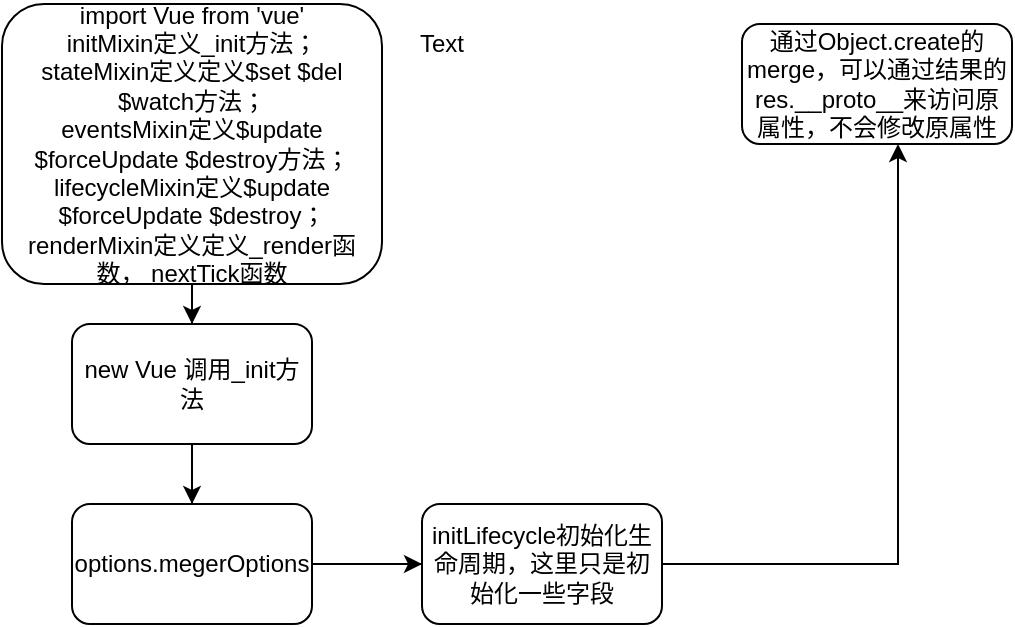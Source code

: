 <mxfile version="13.6.5">
    <diagram id="SNGK_SouHqwtr2rWVOQr" name="第 1 页">
        <mxGraphModel dx="1091" dy="792" grid="1" gridSize="10" guides="1" tooltips="1" connect="1" arrows="1" fold="1" page="1" pageScale="1" pageWidth="827" pageHeight="1169" math="0" shadow="0">
            <root>
                <mxCell id="0"/>
                <mxCell id="1" parent="0"/>
                <mxCell id="4" value="" style="edgeStyle=orthogonalEdgeStyle;rounded=0;orthogonalLoop=1;jettySize=auto;html=1;" edge="1" parent="1" source="2" target="3">
                    <mxGeometry relative="1" as="geometry"/>
                </mxCell>
                <mxCell id="2" value="import Vue from 'vue'&lt;br&gt;initMixin定义_init方法；&lt;br&gt;stateMixin定义定义$set $del $watch方法；&lt;br&gt;eventsMixin定义$update $forceUpdate $destroy方法；lifecycleMixin定义$update $forceUpdate $destroy；renderMixin定义定义_render函数， nextTick函数" style="rounded=1;whiteSpace=wrap;html=1;" vertex="1" parent="1">
                    <mxGeometry x="290" y="30" width="190" height="140" as="geometry"/>
                </mxCell>
                <mxCell id="7" value="" style="edgeStyle=orthogonalEdgeStyle;rounded=0;orthogonalLoop=1;jettySize=auto;html=1;" edge="1" parent="1" source="3" target="6">
                    <mxGeometry relative="1" as="geometry">
                        <Array as="points">
                            <mxPoint x="385" y="310"/>
                            <mxPoint x="738" y="310"/>
                        </Array>
                    </mxGeometry>
                </mxCell>
                <mxCell id="9" value="" style="edgeStyle=orthogonalEdgeStyle;rounded=0;orthogonalLoop=1;jettySize=auto;html=1;exitX=1;exitY=0.5;exitDx=0;exitDy=0;" edge="1" parent="1" source="10" target="8">
                    <mxGeometry relative="1" as="geometry"/>
                </mxCell>
                <mxCell id="11" value="" style="edgeStyle=orthogonalEdgeStyle;rounded=0;orthogonalLoop=1;jettySize=auto;html=1;" edge="1" parent="1" source="3" target="10">
                    <mxGeometry relative="1" as="geometry"/>
                </mxCell>
                <mxCell id="3" value="new Vue 调用_init方法" style="whiteSpace=wrap;html=1;rounded=1;" vertex="1" parent="1">
                    <mxGeometry x="325" y="190" width="120" height="60" as="geometry"/>
                </mxCell>
                <mxCell id="5" value="Text" style="text;html=1;strokeColor=none;fillColor=none;align=center;verticalAlign=middle;whiteSpace=wrap;rounded=0;" vertex="1" parent="1">
                    <mxGeometry x="490" y="40" width="40" height="20" as="geometry"/>
                </mxCell>
                <mxCell id="6" value="通过Object.create的merge，可以通过结果的res.__proto__来访问原属性，不会修改原属性" style="whiteSpace=wrap;html=1;rounded=1;" vertex="1" parent="1">
                    <mxGeometry x="660" y="40" width="135" height="60" as="geometry"/>
                </mxCell>
                <mxCell id="8" value="initLifecycle初始化生命周期，这里只是初始化一些字段" style="whiteSpace=wrap;html=1;rounded=1;" vertex="1" parent="1">
                    <mxGeometry x="500" y="280" width="120" height="60" as="geometry"/>
                </mxCell>
                <mxCell id="10" value="&lt;span&gt;options.megerOptions&lt;/span&gt;" style="whiteSpace=wrap;html=1;rounded=1;" vertex="1" parent="1">
                    <mxGeometry x="325" y="280" width="120" height="60" as="geometry"/>
                </mxCell>
            </root>
        </mxGraphModel>
    </diagram>
</mxfile>
